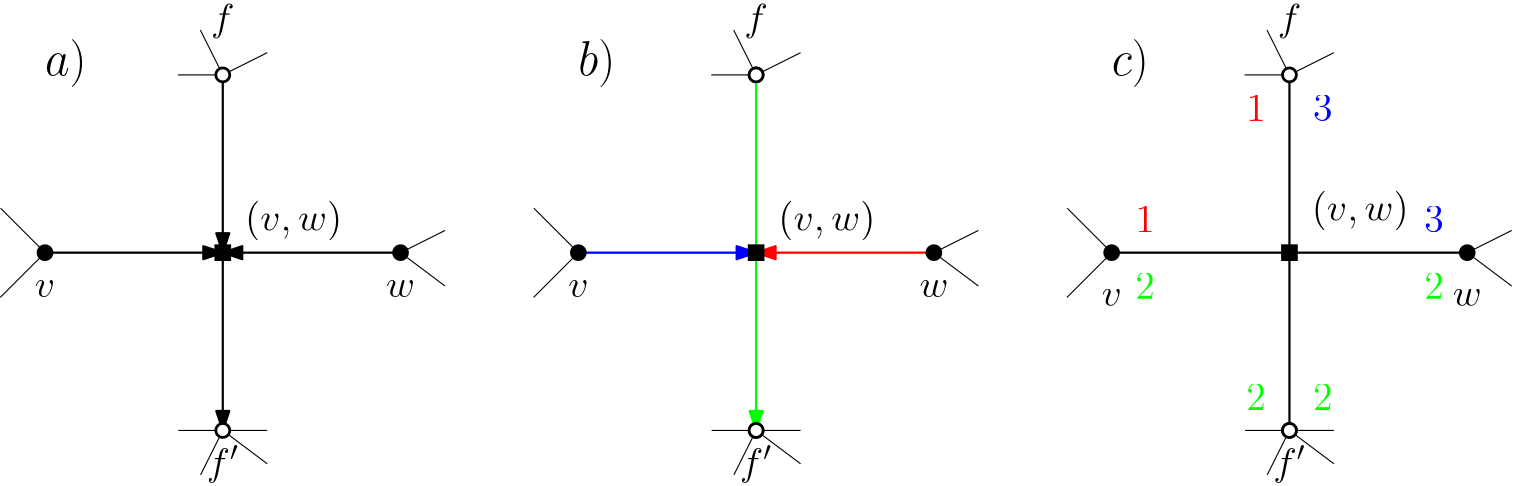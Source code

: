<?xml version="1.0"?>
<!DOCTYPE ipe SYSTEM "ipe.dtd">
<ipe version="70206" creator="Ipe 7.2.7">
<info created="D:20190617185248" modified="D:20190617190113"/>
<ipestyle name="basic">
<symbol name="arrow/arc(spx)">
<path stroke="sym-stroke" fill="sym-stroke" pen="sym-pen">
0 0 m
-1 0.333 l
-1 -0.333 l
h
</path>
</symbol>
<symbol name="arrow/farc(spx)">
<path stroke="sym-stroke" fill="white" pen="sym-pen">
0 0 m
-1 0.333 l
-1 -0.333 l
h
</path>
</symbol>
<symbol name="arrow/ptarc(spx)">
<path stroke="sym-stroke" fill="sym-stroke" pen="sym-pen">
0 0 m
-1 0.333 l
-0.8 0 l
-1 -0.333 l
h
</path>
</symbol>
<symbol name="arrow/fptarc(spx)">
<path stroke="sym-stroke" fill="white" pen="sym-pen">
0 0 m
-1 0.333 l
-0.8 0 l
-1 -0.333 l
h
</path>
</symbol>
<symbol name="mark/circle(sx)" transformations="translations">
<path fill="sym-stroke">
0.6 0 0 0.6 0 0 e
0.4 0 0 0.4 0 0 e
</path>
</symbol>
<symbol name="mark/disk(sx)" transformations="translations">
<path fill="sym-stroke">
0.6 0 0 0.6 0 0 e
</path>
</symbol>
<symbol name="mark/fdisk(sfx)" transformations="translations">
<group>
<path fill="sym-fill">
0.5 0 0 0.5 0 0 e
</path>
<path fill="sym-stroke" fillrule="eofill">
0.6 0 0 0.6 0 0 e
0.4 0 0 0.4 0 0 e
</path>
</group>
</symbol>
<symbol name="mark/box(sx)" transformations="translations">
<path fill="sym-stroke" fillrule="eofill">
-0.6 -0.6 m
0.6 -0.6 l
0.6 0.6 l
-0.6 0.6 l
h
-0.4 -0.4 m
0.4 -0.4 l
0.4 0.4 l
-0.4 0.4 l
h
</path>
</symbol>
<symbol name="mark/square(sx)" transformations="translations">
<path fill="sym-stroke">
-0.6 -0.6 m
0.6 -0.6 l
0.6 0.6 l
-0.6 0.6 l
h
</path>
</symbol>
<symbol name="mark/fsquare(sfx)" transformations="translations">
<group>
<path fill="sym-fill">
-0.5 -0.5 m
0.5 -0.5 l
0.5 0.5 l
-0.5 0.5 l
h
</path>
<path fill="sym-stroke" fillrule="eofill">
-0.6 -0.6 m
0.6 -0.6 l
0.6 0.6 l
-0.6 0.6 l
h
-0.4 -0.4 m
0.4 -0.4 l
0.4 0.4 l
-0.4 0.4 l
h
</path>
</group>
</symbol>
<symbol name="mark/cross(sx)" transformations="translations">
<group>
<path fill="sym-stroke">
-0.43 -0.57 m
0.57 0.43 l
0.43 0.57 l
-0.57 -0.43 l
h
</path>
<path fill="sym-stroke">
-0.43 0.57 m
0.57 -0.43 l
0.43 -0.57 l
-0.57 0.43 l
h
</path>
</group>
</symbol>
<symbol name="arrow/fnormal(spx)">
<path stroke="sym-stroke" fill="white" pen="sym-pen">
0 0 m
-1 0.333 l
-1 -0.333 l
h
</path>
</symbol>
<symbol name="arrow/pointed(spx)">
<path stroke="sym-stroke" fill="sym-stroke" pen="sym-pen">
0 0 m
-1 0.333 l
-0.8 0 l
-1 -0.333 l
h
</path>
</symbol>
<symbol name="arrow/fpointed(spx)">
<path stroke="sym-stroke" fill="white" pen="sym-pen">
0 0 m
-1 0.333 l
-0.8 0 l
-1 -0.333 l
h
</path>
</symbol>
<symbol name="arrow/linear(spx)">
<path stroke="sym-stroke" pen="sym-pen">
-1 0.333 m
0 0 l
-1 -0.333 l
</path>
</symbol>
<symbol name="arrow/fdouble(spx)">
<path stroke="sym-stroke" fill="white" pen="sym-pen">
0 0 m
-1 0.333 l
-1 -0.333 l
h
-1 0 m
-2 0.333 l
-2 -0.333 l
h
</path>
</symbol>
<symbol name="arrow/double(spx)">
<path stroke="sym-stroke" fill="sym-stroke" pen="sym-pen">
0 0 m
-1 0.333 l
-1 -0.333 l
h
-1 0 m
-2 0.333 l
-2 -0.333 l
h
</path>
</symbol>
<pen name="heavier" value="0.8"/>
<pen name="fat" value="1.2"/>
<pen name="ultrafat" value="2"/>
<symbolsize name="large" value="5"/>
<symbolsize name="small" value="2"/>
<symbolsize name="tiny" value="1.1"/>
<arrowsize name="large" value="10"/>
<arrowsize name="small" value="5"/>
<arrowsize name="tiny" value="3"/>
<color name="red" value="1 0 0"/>
<color name="green" value="0 1 0"/>
<color name="blue" value="0 0 1"/>
<color name="yellow" value="1 1 0"/>
<color name="orange" value="1 0.647 0"/>
<color name="gold" value="1 0.843 0"/>
<color name="purple" value="0.627 0.125 0.941"/>
<color name="gray" value="0.745"/>
<color name="brown" value="0.647 0.165 0.165"/>
<color name="navy" value="0 0 0.502"/>
<color name="pink" value="1 0.753 0.796"/>
<color name="seagreen" value="0.18 0.545 0.341"/>
<color name="turquoise" value="0.251 0.878 0.816"/>
<color name="violet" value="0.933 0.51 0.933"/>
<color name="darkblue" value="0 0 0.545"/>
<color name="darkcyan" value="0 0.545 0.545"/>
<color name="darkgray" value="0.663"/>
<color name="darkgreen" value="0 0.392 0"/>
<color name="darkmagenta" value="0.545 0 0.545"/>
<color name="darkorange" value="1 0.549 0"/>
<color name="darkred" value="0.545 0 0"/>
<color name="lightblue" value="0.678 0.847 0.902"/>
<color name="lightcyan" value="0.878 1 1"/>
<color name="lightgray" value="0.827"/>
<color name="lightgreen" value="0.565 0.933 0.565"/>
<color name="lightyellow" value="1 1 0.878"/>
<dashstyle name="dashed" value="[4] 0"/>
<dashstyle name="dotted" value="[1 3] 0"/>
<dashstyle name="dash dotted" value="[4 2 1 2] 0"/>
<dashstyle name="dash dot dotted" value="[4 2 1 2 1 2] 0"/>
<textsize name="large" value="\large"/>
<textsize name="Large" value="\Large"/>
<textsize name="LARGE" value="\LARGE"/>
<textsize name="huge" value="\huge"/>
<textsize name="Huge" value="\Huge"/>
<textsize name="small" value="\small"/>
<textsize name="footnote" value="\footnotesize"/>
<textsize name="tiny" value="\tiny"/>
<textstyle name="center" begin="\begin{center}" end="\end{center}"/>
<textstyle name="itemize" begin="\begin{itemize}" end="\end{itemize}"/>
<textstyle name="item" begin="\begin{itemize}\item{}" end="\end{itemize}"/>
<gridsize name="4 pts" value="4"/>
<gridsize name="8 pts (~3 mm)" value="8"/>
<gridsize name="16 pts (~6 mm)" value="16"/>
<gridsize name="32 pts (~12 mm)" value="32"/>
<gridsize name="10 pts (~3.5 mm)" value="10"/>
<gridsize name="20 pts (~7 mm)" value="20"/>
<gridsize name="14 pts (~5 mm)" value="14"/>
<gridsize name="28 pts (~10 mm)" value="28"/>
<gridsize name="56 pts (~20 mm)" value="56"/>
<anglesize name="90 deg" value="90"/>
<anglesize name="60 deg" value="60"/>
<anglesize name="45 deg" value="45"/>
<anglesize name="30 deg" value="30"/>
<anglesize name="22.5 deg" value="22.5"/>
<opacity name="10%" value="0.1"/>
<opacity name="30%" value="0.3"/>
<opacity name="50%" value="0.5"/>
<opacity name="75%" value="0.75"/>
<tiling name="falling" angle="-60" step="4" width="1"/>
<tiling name="rising" angle="30" step="4" width="1"/>
</ipestyle>
<page>
<layer name="alpha"/>
<view layers="alpha" active="alpha"/>
<path layer="alpha" stroke="black" pen="heavier" arrow="normal/normal">
128 768 m
128 704 l
</path>
<path stroke="black" pen="heavier" arrow="normal/normal">
128 704 m
128 640 l
</path>
<path stroke="black" pen="heavier" arrow="normal/normal">
64 704 m
128 704 l
</path>
<path stroke="black" pen="heavier" arrow="normal/normal">
192 704 m
128 704 l
</path>
<path stroke="black">
64 704 m
48 688 l
64 704 l
48 720 l
48 720 l
</path>
<path stroke="black">
128 768 m
112 768 l
128 768 l
120 784 l
128 768 l
144 776 l
</path>
<path stroke="black">
192 704 m
208 712 l
</path>
<path stroke="black">
192 704 m
208 692 l
</path>
<path stroke="black">
128 640 m
144 628 l
</path>
<path stroke="black">
128 640 m
112 640 l
</path>
<path stroke="black">
128 640 m
120 624 l
</path>
<path stroke="black">
128 640 m
144 640 l
</path>
<path matrix="1 0 0 1 192 0" stroke="blue" pen="heavier" arrow="normal/normal">
64 704 m
128 704 l
</path>
<path matrix="1 0 0 1 192 0" stroke="red" pen="heavier" arrow="normal/normal">
192 704 m
128 704 l
</path>
<path matrix="1 0 0 1 192 0" stroke="black">
64 704 m
48 688 l
64 704 l
48 720 l
48 720 l
</path>
<path matrix="1 0 0 1 192 0" stroke="black">
128 768 m
112 768 l
128 768 l
120 784 l
128 768 l
144 776 l
</path>
<path matrix="1 0 0 1 192 0" stroke="black">
192 704 m
208 712 l
</path>
<path matrix="1 0 0 1 192 0" stroke="black">
192 704 m
208 692 l
</path>
<path matrix="1 0 0 1 192 0" stroke="black">
128 640 m
144 628 l
</path>
<path matrix="1 0 0 1 192 0" stroke="black">
128 640 m
112 640 l
</path>
<path matrix="1 0 0 1 192 0" stroke="black">
128 640 m
120 624 l
</path>
<path matrix="1 0 0 1 192 0" stroke="black">
128 640 m
144 640 l
</path>
<path matrix="1 0 0 1 384 0" stroke="black" pen="heavier">
128 768 m
128 704 l
</path>
<path matrix="1 0 0 1 384 0" stroke="black" pen="heavier">
128 704 m
128 640 l
</path>
<path matrix="1 0 0 1 384 0" stroke="black" pen="heavier">
64 704 m
128 704 l
</path>
<path matrix="1 0 0 1 384 0" stroke="black" pen="heavier">
192 704 m
128 704 l
</path>
<path matrix="1 0 0 1 384 0" stroke="black">
64 704 m
48 688 l
64 704 l
48 720 l
48 720 l
</path>
<path matrix="1 0 0 1 384 0" stroke="black">
128 768 m
112 768 l
128 768 l
120 784 l
128 768 l
144 776 l
</path>
<path matrix="1 0 0 1 384 0" stroke="black">
192 704 m
208 712 l
</path>
<path matrix="1 0 0 1 384 0" stroke="black">
192 704 m
208 692 l
</path>
<path matrix="1 0 0 1 384 0" stroke="black">
128 640 m
144 628 l
</path>
<path matrix="1 0 0 1 384 0" stroke="black">
128 640 m
112 640 l
</path>
<path matrix="1 0 0 1 384 0" stroke="black">
128 640 m
120 624 l
</path>
<path matrix="1 0 0 1 384 0" stroke="black">
128 640 m
144 640 l
</path>
<use name="mark/fdisk(sfx)" pos="128 768" size="large" stroke="black" fill="white"/>
<use name="mark/fdisk(sfx)" pos="128 640" size="large" stroke="black" fill="white"/>
<use name="mark/fdisk(sfx)" pos="320 768" size="large" stroke="black" fill="white"/>
<use name="mark/fdisk(sfx)" pos="320 640" size="large" stroke="black" fill="white"/>
<use name="mark/fdisk(sfx)" pos="512 768" size="large" stroke="black" fill="white"/>
<use name="mark/disk(sx)" pos="512 640" size="large" stroke="black"/>
<use name="mark/disk(sx)" pos="64 704" size="large" stroke="black"/>
<use name="mark/disk(sx)" pos="192 704" size="large" stroke="black"/>
<use name="mark/disk(sx)" pos="256 704" size="large" stroke="black"/>
<use name="mark/disk(sx)" pos="384 704" size="large" stroke="black"/>
<use name="mark/disk(sx)" pos="448 704" size="large" stroke="black"/>
<use name="mark/disk(sx)" pos="576 704" size="large" stroke="black"/>
<path stroke="green" pen="heavier" arrow="normal/normal">
320 768 m
320 640 l
</path>
<use name="mark/fdisk(sfx)" pos="320 640" size="large" stroke="black" fill="white"/>
<use name="mark/fdisk(sfx)" pos="320 768" size="large" stroke="black" fill="white"/>
<use name="mark/square(sx)" pos="128 704" size="large" stroke="black"/>
<use name="mark/square(sx)" pos="320 704" size="large" stroke="black"/>
<use name="mark/square(sx)" pos="512 704" size="large" stroke="black"/>
<text transformations="translations" pos="64 688" stroke="black" type="label" width="7.306" height="6.177" depth="0" halign="center" valign="baseline" size="Large" style="math">v</text>
<text transformations="translations" pos="192 688" stroke="black" type="label" width="10.427" height="6.177" depth="0" halign="center" valign="baseline" size="Large" style="math">w</text>
<text transformations="translations" pos="128 784" stroke="black" type="label" width="8.456" height="9.962" depth="2.79" halign="center" valign="baseline" size="Large" style="math">f</text>
<text transformations="translations" pos="128 624" stroke="black" type="label" width="11.694" height="10.74" depth="2.79" halign="center" valign="baseline" size="Large" style="math">f&apos;</text>
<text matrix="1 0 0 1 192 0" transformations="translations" pos="192 688" stroke="black" type="label" width="10.427" height="6.177" depth="0" halign="center" valign="baseline" size="Large" style="math">w</text>
<text matrix="1 0 0 1 192 0" transformations="translations" pos="64 688" stroke="black" type="label" width="7.306" height="6.177" depth="0" halign="center" valign="baseline" size="Large" style="math">v</text>
<text matrix="1 0 0 1 192 0" transformations="translations" pos="128 624" stroke="black" type="label" width="11.694" height="10.74" depth="2.79" halign="center" valign="baseline" size="Large" style="math">f&apos;</text>
<text matrix="1 0 0 1 192 0" transformations="translations" pos="128 784" stroke="black" type="label" width="8.456" height="9.962" depth="2.79" halign="center" valign="baseline" size="Large" style="math">f</text>
<text matrix="1 0 0 1 384 0" transformations="translations" pos="128 784" stroke="black" type="label" width="8.456" height="9.962" depth="2.79" halign="center" valign="baseline" size="Large" style="math">f</text>
<text matrix="1 0 0 1 384 0" transformations="translations" pos="128 624" stroke="black" type="label" width="11.694" height="10.74" depth="2.79" halign="center" valign="baseline" size="Large" style="math">f&apos;</text>
<text matrix="1 0 0 1 384 0" transformations="translations" pos="64 688" stroke="black" type="label" width="7.306" height="6.177" depth="0" halign="center" valign="center" size="Large" style="math">v</text>
<text matrix="1 0 0 1 384 0" transformations="translations" pos="192 688" stroke="black" type="label" width="10.427" height="6.177" depth="0" halign="center" valign="center" size="Large" style="math">w</text>
<text transformations="translations" pos="136 712" stroke="black" type="label" width="34.952" height="10.756" depth="3.59" valign="baseline" size="Large" style="math">(v,w)</text>
<text matrix="1 0 0 1 192 0" transformations="translations" pos="136 712" stroke="black" type="label" width="34.952" height="10.756" depth="3.59" valign="baseline" size="Large" style="math">(v,w)</text>
<text matrix="1 0 0 1 384 0" transformations="translations" pos="136 712" stroke="black" type="label" width="34.952" height="10.756" depth="3.59" valign="bottom" size="Large" style="math">(v,w)</text>
<use name="mark/fdisk(sfx)" pos="512 640" size="large" stroke="black" fill="white"/>
<text transformations="translations" pos="64 768" stroke="black" type="label" width="14.945" height="12.896" depth="4.29" valign="baseline" size="LARGE" style="math">a)</text>
<text transformations="translations" pos="256 768" stroke="black" type="label" width="13.264" height="12.896" depth="4.29" valign="baseline" size="LARGE" style="math">b)</text>
<text transformations="translations" pos="448 768" stroke="black" type="label" width="13.351" height="12.896" depth="4.29" valign="baseline" size="LARGE" style="math">c)</text>
<text matrix="1 0 0 1 -4 4" transformations="translations" pos="504 648" stroke="green" type="label" width="7.024" height="9.245" depth="0" halign="center" valign="center" size="Large" style="math">2</text>
<text matrix="1 0 0 1 4 4" transformations="translations" pos="520 648" stroke="green" type="label" width="7.024" height="9.245" depth="0" halign="center" valign="center" size="Large" style="math">2</text>
<text matrix="1 0 0 1 -60 44" transformations="translations" pos="520 648" stroke="green" type="label" width="7.024" height="9.245" depth="0" halign="center" valign="center" size="Large" style="math">2</text>
<text matrix="1 0 0 1 44 44" transformations="translations" pos="520 648" stroke="green" type="label" width="7.024" height="9.245" depth="0" halign="center" valign="center" size="Large" style="math">2</text>
<text matrix="1 0 0 1 -60 68" transformations="translations" pos="520 648" stroke="red" type="label" width="7.024" height="9.245" depth="0" halign="center" valign="center" size="Large" style="math">1</text>
<text matrix="1 0 0 1 44 68" transformations="translations" pos="520 648" stroke="blue" type="label" width="7.024" height="9.245" depth="0" halign="center" valign="center" size="Large" style="math">3</text>
<text matrix="1 0 0 1 4 108" transformations="translations" pos="520 648" stroke="blue" type="label" width="7.024" height="9.245" depth="0" halign="center" valign="center" size="Large" style="math">3</text>
<text matrix="1 0 0 1 -20 108" transformations="translations" pos="520 648" stroke="red" type="label" width="7.024" height="9.245" depth="0" halign="center" valign="center" size="Large" style="math">1</text>
</page>
</ipe>
